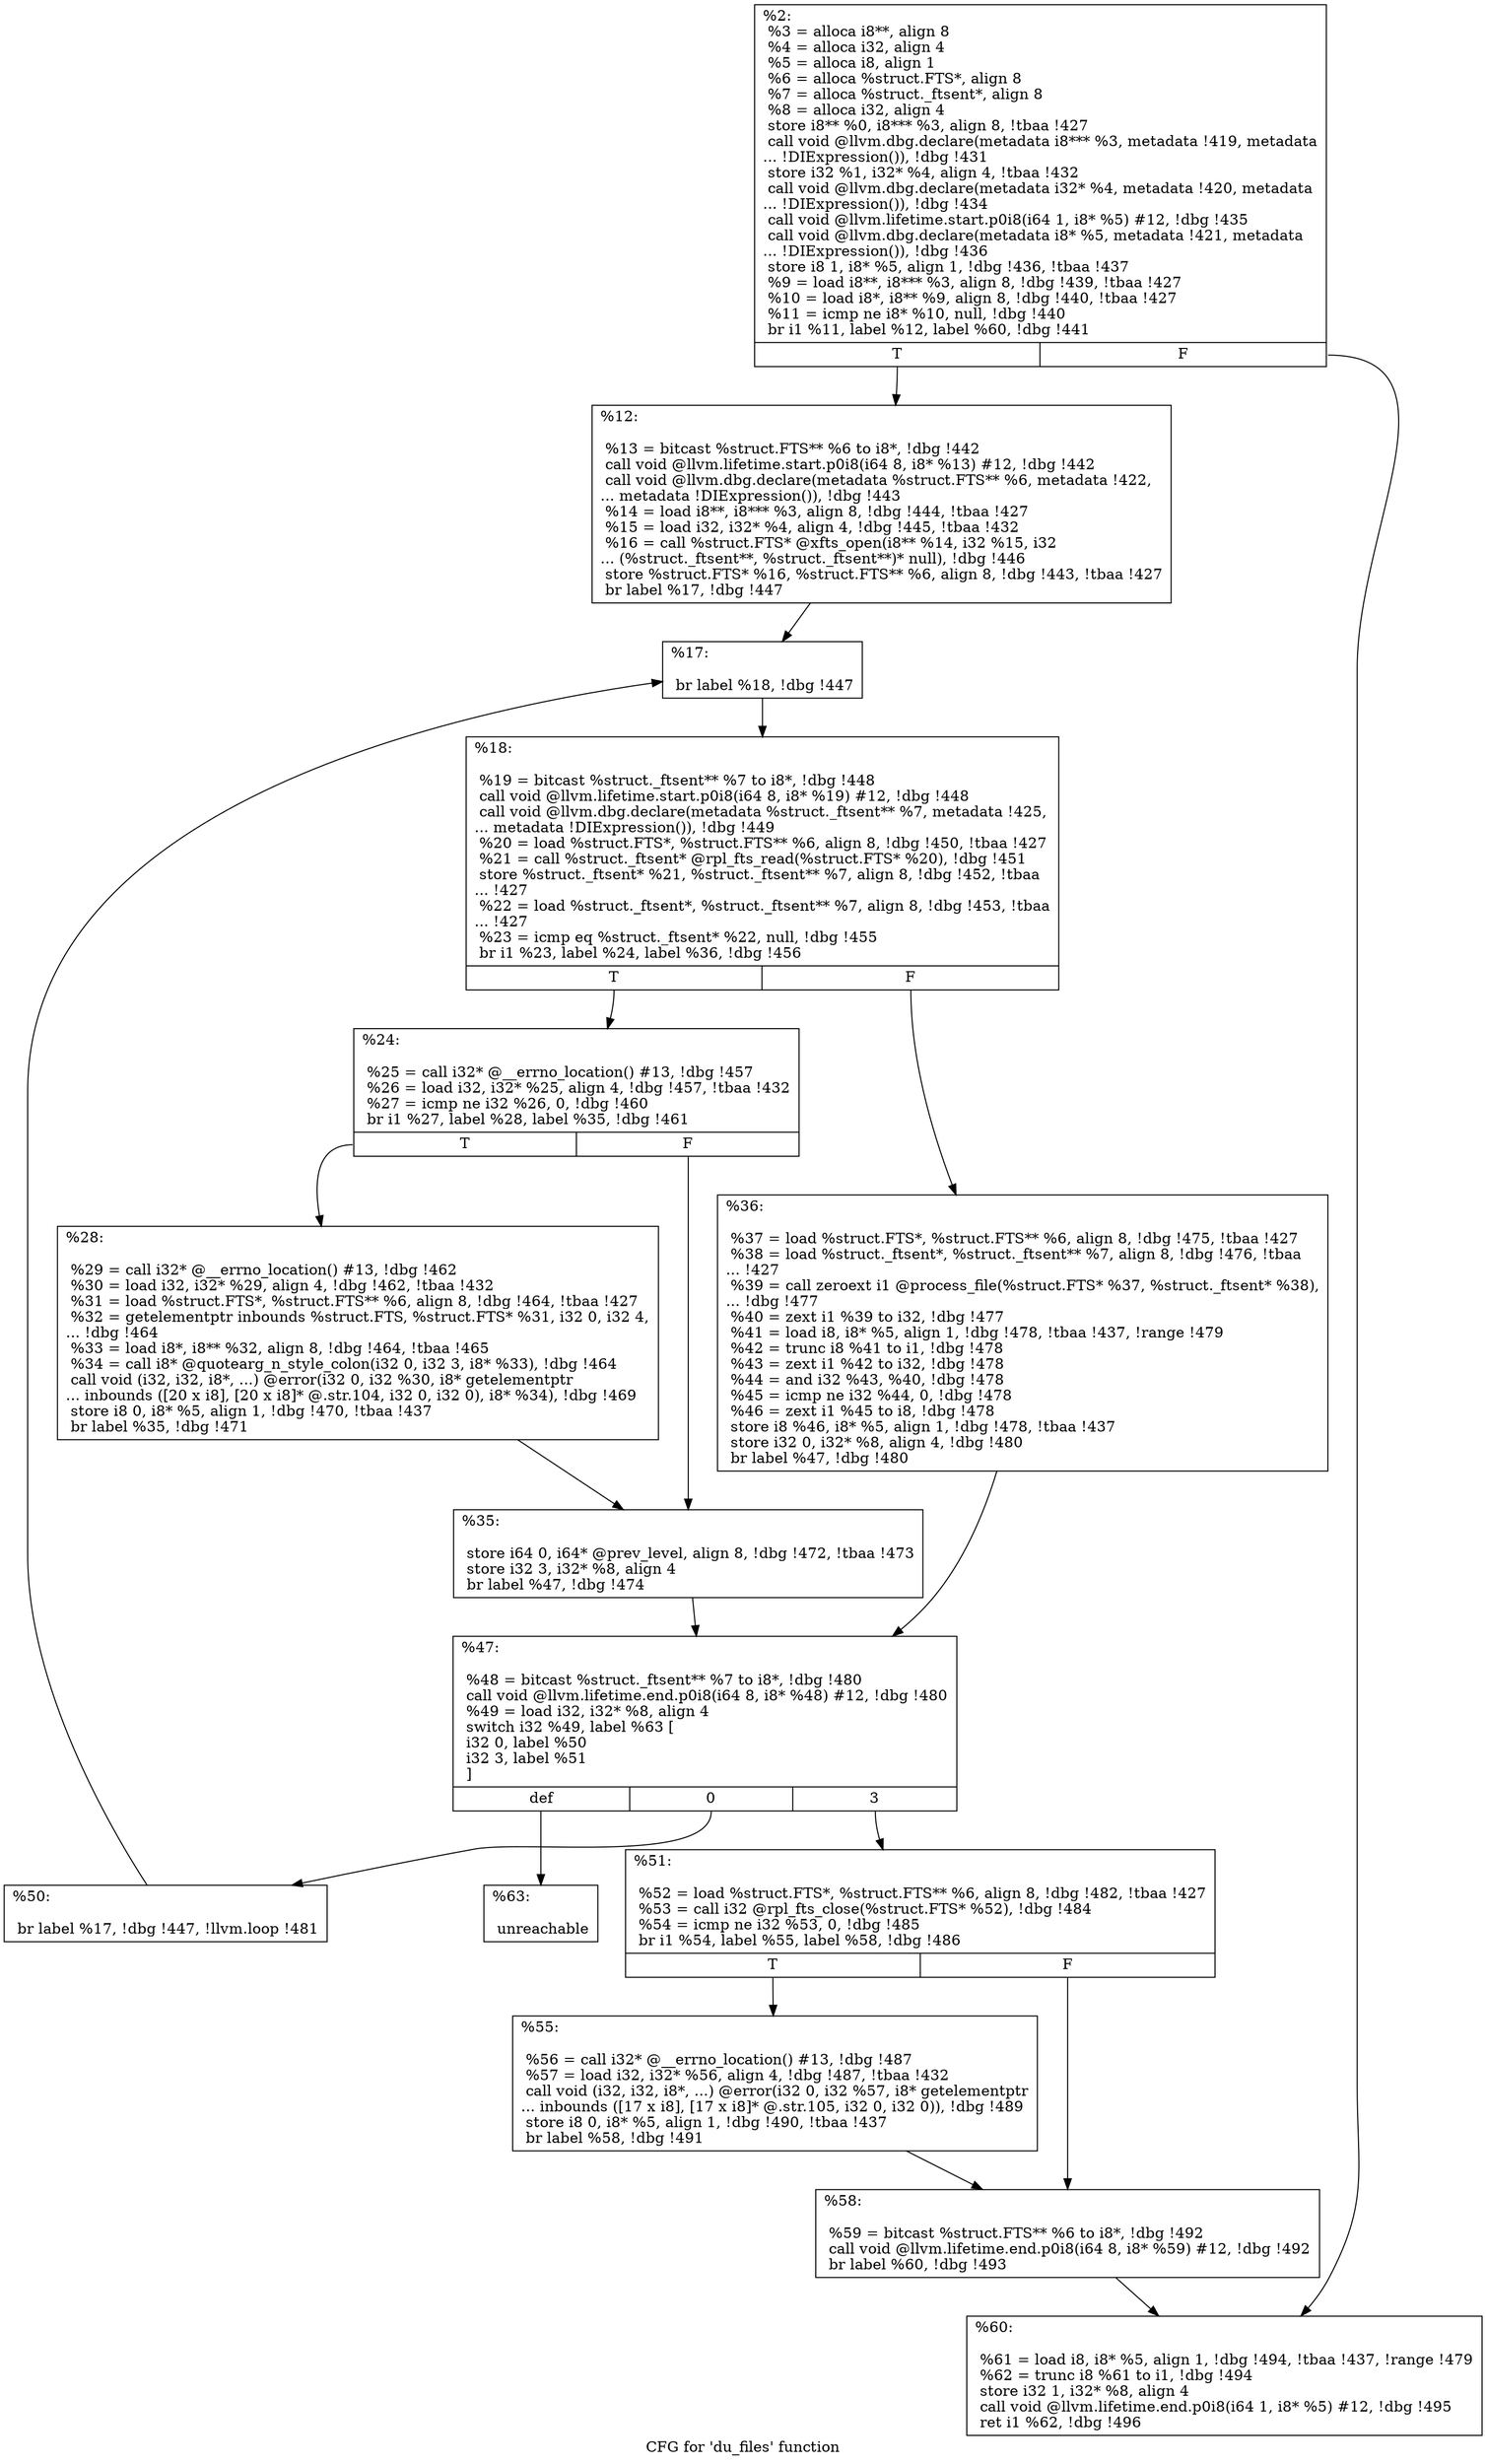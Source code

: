 digraph "CFG for 'du_files' function" {
	label="CFG for 'du_files' function";

	Node0x1281970 [shape=record,label="{%2:\l  %3 = alloca i8**, align 8\l  %4 = alloca i32, align 4\l  %5 = alloca i8, align 1\l  %6 = alloca %struct.FTS*, align 8\l  %7 = alloca %struct._ftsent*, align 8\l  %8 = alloca i32, align 4\l  store i8** %0, i8*** %3, align 8, !tbaa !427\l  call void @llvm.dbg.declare(metadata i8*** %3, metadata !419, metadata\l... !DIExpression()), !dbg !431\l  store i32 %1, i32* %4, align 4, !tbaa !432\l  call void @llvm.dbg.declare(metadata i32* %4, metadata !420, metadata\l... !DIExpression()), !dbg !434\l  call void @llvm.lifetime.start.p0i8(i64 1, i8* %5) #12, !dbg !435\l  call void @llvm.dbg.declare(metadata i8* %5, metadata !421, metadata\l... !DIExpression()), !dbg !436\l  store i8 1, i8* %5, align 1, !dbg !436, !tbaa !437\l  %9 = load i8**, i8*** %3, align 8, !dbg !439, !tbaa !427\l  %10 = load i8*, i8** %9, align 8, !dbg !440, !tbaa !427\l  %11 = icmp ne i8* %10, null, !dbg !440\l  br i1 %11, label %12, label %60, !dbg !441\l|{<s0>T|<s1>F}}"];
	Node0x1281970:s0 -> Node0x127a9a0;
	Node0x1281970:s1 -> Node0x127ad60;
	Node0x127a9a0 [shape=record,label="{%12:\l\l  %13 = bitcast %struct.FTS** %6 to i8*, !dbg !442\l  call void @llvm.lifetime.start.p0i8(i64 8, i8* %13) #12, !dbg !442\l  call void @llvm.dbg.declare(metadata %struct.FTS** %6, metadata !422,\l... metadata !DIExpression()), !dbg !443\l  %14 = load i8**, i8*** %3, align 8, !dbg !444, !tbaa !427\l  %15 = load i32, i32* %4, align 4, !dbg !445, !tbaa !432\l  %16 = call %struct.FTS* @xfts_open(i8** %14, i32 %15, i32\l... (%struct._ftsent**, %struct._ftsent**)* null), !dbg !446\l  store %struct.FTS* %16, %struct.FTS** %6, align 8, !dbg !443, !tbaa !427\l  br label %17, !dbg !447\l}"];
	Node0x127a9a0 -> Node0x127a9f0;
	Node0x127a9f0 [shape=record,label="{%17:\l\l  br label %18, !dbg !447\l}"];
	Node0x127a9f0 -> Node0x127aa40;
	Node0x127aa40 [shape=record,label="{%18:\l\l  %19 = bitcast %struct._ftsent** %7 to i8*, !dbg !448\l  call void @llvm.lifetime.start.p0i8(i64 8, i8* %19) #12, !dbg !448\l  call void @llvm.dbg.declare(metadata %struct._ftsent** %7, metadata !425,\l... metadata !DIExpression()), !dbg !449\l  %20 = load %struct.FTS*, %struct.FTS** %6, align 8, !dbg !450, !tbaa !427\l  %21 = call %struct._ftsent* @rpl_fts_read(%struct.FTS* %20), !dbg !451\l  store %struct._ftsent* %21, %struct._ftsent** %7, align 8, !dbg !452, !tbaa\l... !427\l  %22 = load %struct._ftsent*, %struct._ftsent** %7, align 8, !dbg !453, !tbaa\l... !427\l  %23 = icmp eq %struct._ftsent* %22, null, !dbg !455\l  br i1 %23, label %24, label %36, !dbg !456\l|{<s0>T|<s1>F}}"];
	Node0x127aa40:s0 -> Node0x127aa90;
	Node0x127aa40:s1 -> Node0x127ab80;
	Node0x127aa90 [shape=record,label="{%24:\l\l  %25 = call i32* @__errno_location() #13, !dbg !457\l  %26 = load i32, i32* %25, align 4, !dbg !457, !tbaa !432\l  %27 = icmp ne i32 %26, 0, !dbg !460\l  br i1 %27, label %28, label %35, !dbg !461\l|{<s0>T|<s1>F}}"];
	Node0x127aa90:s0 -> Node0x127aae0;
	Node0x127aa90:s1 -> Node0x127ab30;
	Node0x127aae0 [shape=record,label="{%28:\l\l  %29 = call i32* @__errno_location() #13, !dbg !462\l  %30 = load i32, i32* %29, align 4, !dbg !462, !tbaa !432\l  %31 = load %struct.FTS*, %struct.FTS** %6, align 8, !dbg !464, !tbaa !427\l  %32 = getelementptr inbounds %struct.FTS, %struct.FTS* %31, i32 0, i32 4,\l... !dbg !464\l  %33 = load i8*, i8** %32, align 8, !dbg !464, !tbaa !465\l  %34 = call i8* @quotearg_n_style_colon(i32 0, i32 3, i8* %33), !dbg !464\l  call void (i32, i32, i8*, ...) @error(i32 0, i32 %30, i8* getelementptr\l... inbounds ([20 x i8], [20 x i8]* @.str.104, i32 0, i32 0), i8* %34), !dbg !469\l  store i8 0, i8* %5, align 1, !dbg !470, !tbaa !437\l  br label %35, !dbg !471\l}"];
	Node0x127aae0 -> Node0x127ab30;
	Node0x127ab30 [shape=record,label="{%35:\l\l  store i64 0, i64* @prev_level, align 8, !dbg !472, !tbaa !473\l  store i32 3, i32* %8, align 4\l  br label %47, !dbg !474\l}"];
	Node0x127ab30 -> Node0x127abd0;
	Node0x127ab80 [shape=record,label="{%36:\l\l  %37 = load %struct.FTS*, %struct.FTS** %6, align 8, !dbg !475, !tbaa !427\l  %38 = load %struct._ftsent*, %struct._ftsent** %7, align 8, !dbg !476, !tbaa\l... !427\l  %39 = call zeroext i1 @process_file(%struct.FTS* %37, %struct._ftsent* %38),\l... !dbg !477\l  %40 = zext i1 %39 to i32, !dbg !477\l  %41 = load i8, i8* %5, align 1, !dbg !478, !tbaa !437, !range !479\l  %42 = trunc i8 %41 to i1, !dbg !478\l  %43 = zext i1 %42 to i32, !dbg !478\l  %44 = and i32 %43, %40, !dbg !478\l  %45 = icmp ne i32 %44, 0, !dbg !478\l  %46 = zext i1 %45 to i8, !dbg !478\l  store i8 %46, i8* %5, align 1, !dbg !478, !tbaa !437\l  store i32 0, i32* %8, align 4, !dbg !480\l  br label %47, !dbg !480\l}"];
	Node0x127ab80 -> Node0x127abd0;
	Node0x127abd0 [shape=record,label="{%47:\l\l  %48 = bitcast %struct._ftsent** %7 to i8*, !dbg !480\l  call void @llvm.lifetime.end.p0i8(i64 8, i8* %48) #12, !dbg !480\l  %49 = load i32, i32* %8, align 4\l  switch i32 %49, label %63 [\l    i32 0, label %50\l    i32 3, label %51\l  ]\l|{<s0>def|<s1>0|<s2>3}}"];
	Node0x127abd0:s0 -> Node0x127adb0;
	Node0x127abd0:s1 -> Node0x127ac20;
	Node0x127abd0:s2 -> Node0x127ac70;
	Node0x127ac20 [shape=record,label="{%50:\l\l  br label %17, !dbg !447, !llvm.loop !481\l}"];
	Node0x127ac20 -> Node0x127a9f0;
	Node0x127ac70 [shape=record,label="{%51:\l\l  %52 = load %struct.FTS*, %struct.FTS** %6, align 8, !dbg !482, !tbaa !427\l  %53 = call i32 @rpl_fts_close(%struct.FTS* %52), !dbg !484\l  %54 = icmp ne i32 %53, 0, !dbg !485\l  br i1 %54, label %55, label %58, !dbg !486\l|{<s0>T|<s1>F}}"];
	Node0x127ac70:s0 -> Node0x127acc0;
	Node0x127ac70:s1 -> Node0x127ad10;
	Node0x127acc0 [shape=record,label="{%55:\l\l  %56 = call i32* @__errno_location() #13, !dbg !487\l  %57 = load i32, i32* %56, align 4, !dbg !487, !tbaa !432\l  call void (i32, i32, i8*, ...) @error(i32 0, i32 %57, i8* getelementptr\l... inbounds ([17 x i8], [17 x i8]* @.str.105, i32 0, i32 0)), !dbg !489\l  store i8 0, i8* %5, align 1, !dbg !490, !tbaa !437\l  br label %58, !dbg !491\l}"];
	Node0x127acc0 -> Node0x127ad10;
	Node0x127ad10 [shape=record,label="{%58:\l\l  %59 = bitcast %struct.FTS** %6 to i8*, !dbg !492\l  call void @llvm.lifetime.end.p0i8(i64 8, i8* %59) #12, !dbg !492\l  br label %60, !dbg !493\l}"];
	Node0x127ad10 -> Node0x127ad60;
	Node0x127ad60 [shape=record,label="{%60:\l\l  %61 = load i8, i8* %5, align 1, !dbg !494, !tbaa !437, !range !479\l  %62 = trunc i8 %61 to i1, !dbg !494\l  store i32 1, i32* %8, align 4\l  call void @llvm.lifetime.end.p0i8(i64 1, i8* %5) #12, !dbg !495\l  ret i1 %62, !dbg !496\l}"];
	Node0x127adb0 [shape=record,label="{%63:\l\l  unreachable\l}"];
}
